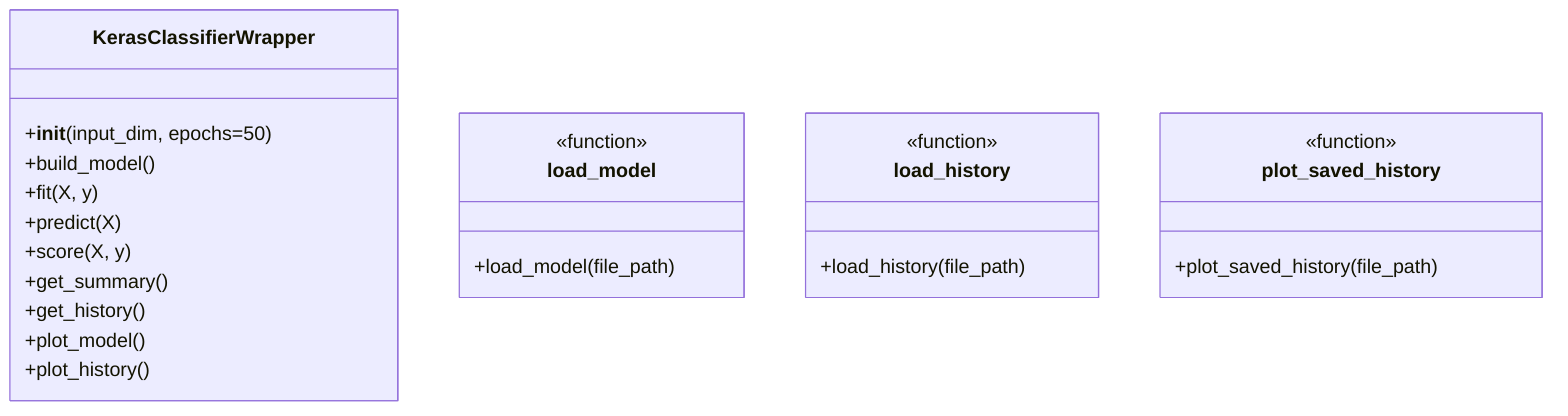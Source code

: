 classDiagram
    class KerasClassifierWrapper {
        +__init__(input_dim, epochs=50)
        +build_model()
        +fit(X, y)
        +predict(X)
        +score(X, y)
        +get_summary()
        +get_history()
        +plot_model()
        +plot_history()
    }

    class load_model {
        <<function>>
        +load_model(file_path)
    }

    class load_history {
        <<function>>
        +load_history(file_path)
    }

    class plot_saved_history {
        <<function>>
        +plot_saved_history(file_path)
    }